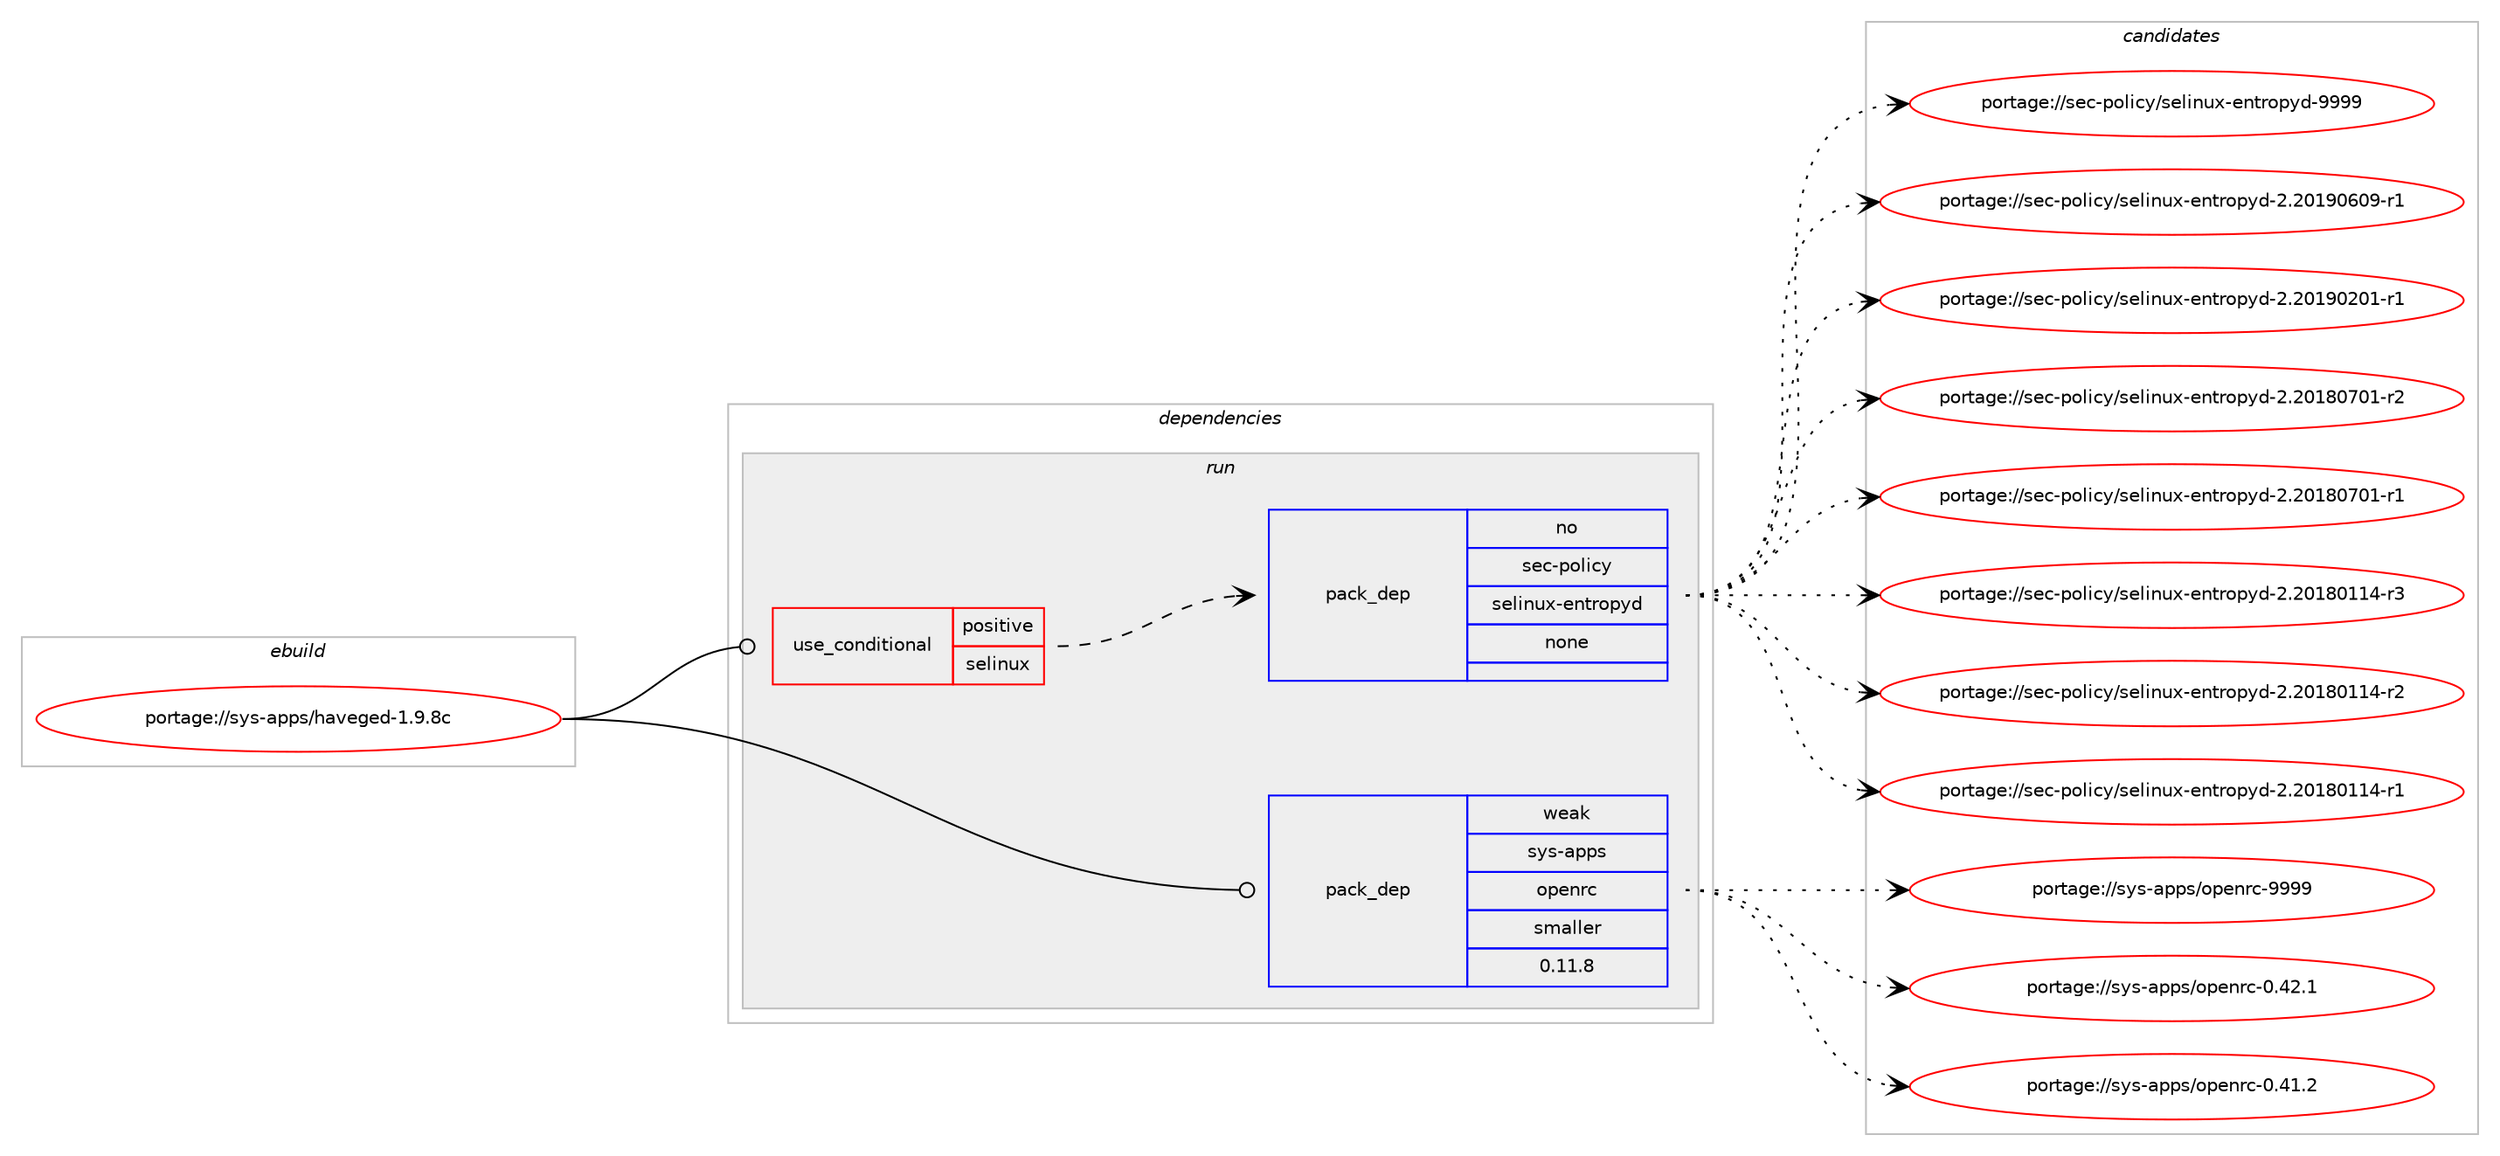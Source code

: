 digraph prolog {

# *************
# Graph options
# *************

newrank=true;
concentrate=true;
compound=true;
graph [rankdir=LR,fontname=Helvetica,fontsize=10,ranksep=1.5];#, ranksep=2.5, nodesep=0.2];
edge  [arrowhead=vee];
node  [fontname=Helvetica,fontsize=10];

# **********
# The ebuild
# **********

subgraph cluster_leftcol {
color=gray;
rank=same;
label=<<i>ebuild</i>>;
id [label="portage://sys-apps/haveged-1.9.8c", color=red, width=4, href="../sys-apps/haveged-1.9.8c.svg"];
}

# ****************
# The dependencies
# ****************

subgraph cluster_midcol {
color=gray;
label=<<i>dependencies</i>>;
subgraph cluster_compile {
fillcolor="#eeeeee";
style=filled;
label=<<i>compile</i>>;
}
subgraph cluster_compileandrun {
fillcolor="#eeeeee";
style=filled;
label=<<i>compile and run</i>>;
}
subgraph cluster_run {
fillcolor="#eeeeee";
style=filled;
label=<<i>run</i>>;
subgraph cond12578 {
dependency58606 [label=<<TABLE BORDER="0" CELLBORDER="1" CELLSPACING="0" CELLPADDING="4"><TR><TD ROWSPAN="3" CELLPADDING="10">use_conditional</TD></TR><TR><TD>positive</TD></TR><TR><TD>selinux</TD></TR></TABLE>>, shape=none, color=red];
subgraph pack44754 {
dependency58607 [label=<<TABLE BORDER="0" CELLBORDER="1" CELLSPACING="0" CELLPADDING="4" WIDTH="220"><TR><TD ROWSPAN="6" CELLPADDING="30">pack_dep</TD></TR><TR><TD WIDTH="110">no</TD></TR><TR><TD>sec-policy</TD></TR><TR><TD>selinux-entropyd</TD></TR><TR><TD>none</TD></TR><TR><TD></TD></TR></TABLE>>, shape=none, color=blue];
}
dependency58606:e -> dependency58607:w [weight=20,style="dashed",arrowhead="vee"];
}
id:e -> dependency58606:w [weight=20,style="solid",arrowhead="odot"];
subgraph pack44755 {
dependency58608 [label=<<TABLE BORDER="0" CELLBORDER="1" CELLSPACING="0" CELLPADDING="4" WIDTH="220"><TR><TD ROWSPAN="6" CELLPADDING="30">pack_dep</TD></TR><TR><TD WIDTH="110">weak</TD></TR><TR><TD>sys-apps</TD></TR><TR><TD>openrc</TD></TR><TR><TD>smaller</TD></TR><TR><TD>0.11.8</TD></TR></TABLE>>, shape=none, color=blue];
}
id:e -> dependency58608:w [weight=20,style="solid",arrowhead="odot"];
}
}

# **************
# The candidates
# **************

subgraph cluster_choices {
rank=same;
color=gray;
label=<<i>candidates</i>>;

subgraph choice44754 {
color=black;
nodesep=1;
choice11510199451121111081059912147115101108105110117120451011101161141111121211004557575757 [label="portage://sec-policy/selinux-entropyd-9999", color=red, width=4,href="../sec-policy/selinux-entropyd-9999.svg"];
choice115101994511211110810599121471151011081051101171204510111011611411111212110045504650484957485448574511449 [label="portage://sec-policy/selinux-entropyd-2.20190609-r1", color=red, width=4,href="../sec-policy/selinux-entropyd-2.20190609-r1.svg"];
choice115101994511211110810599121471151011081051101171204510111011611411111212110045504650484957485048494511449 [label="portage://sec-policy/selinux-entropyd-2.20190201-r1", color=red, width=4,href="../sec-policy/selinux-entropyd-2.20190201-r1.svg"];
choice115101994511211110810599121471151011081051101171204510111011611411111212110045504650484956485548494511450 [label="portage://sec-policy/selinux-entropyd-2.20180701-r2", color=red, width=4,href="../sec-policy/selinux-entropyd-2.20180701-r2.svg"];
choice115101994511211110810599121471151011081051101171204510111011611411111212110045504650484956485548494511449 [label="portage://sec-policy/selinux-entropyd-2.20180701-r1", color=red, width=4,href="../sec-policy/selinux-entropyd-2.20180701-r1.svg"];
choice115101994511211110810599121471151011081051101171204510111011611411111212110045504650484956484949524511451 [label="portage://sec-policy/selinux-entropyd-2.20180114-r3", color=red, width=4,href="../sec-policy/selinux-entropyd-2.20180114-r3.svg"];
choice115101994511211110810599121471151011081051101171204510111011611411111212110045504650484956484949524511450 [label="portage://sec-policy/selinux-entropyd-2.20180114-r2", color=red, width=4,href="../sec-policy/selinux-entropyd-2.20180114-r2.svg"];
choice115101994511211110810599121471151011081051101171204510111011611411111212110045504650484956484949524511449 [label="portage://sec-policy/selinux-entropyd-2.20180114-r1", color=red, width=4,href="../sec-policy/selinux-entropyd-2.20180114-r1.svg"];
dependency58607:e -> choice11510199451121111081059912147115101108105110117120451011101161141111121211004557575757:w [style=dotted,weight="100"];
dependency58607:e -> choice115101994511211110810599121471151011081051101171204510111011611411111212110045504650484957485448574511449:w [style=dotted,weight="100"];
dependency58607:e -> choice115101994511211110810599121471151011081051101171204510111011611411111212110045504650484957485048494511449:w [style=dotted,weight="100"];
dependency58607:e -> choice115101994511211110810599121471151011081051101171204510111011611411111212110045504650484956485548494511450:w [style=dotted,weight="100"];
dependency58607:e -> choice115101994511211110810599121471151011081051101171204510111011611411111212110045504650484956485548494511449:w [style=dotted,weight="100"];
dependency58607:e -> choice115101994511211110810599121471151011081051101171204510111011611411111212110045504650484956484949524511451:w [style=dotted,weight="100"];
dependency58607:e -> choice115101994511211110810599121471151011081051101171204510111011611411111212110045504650484956484949524511450:w [style=dotted,weight="100"];
dependency58607:e -> choice115101994511211110810599121471151011081051101171204510111011611411111212110045504650484956484949524511449:w [style=dotted,weight="100"];
}
subgraph choice44755 {
color=black;
nodesep=1;
choice115121115459711211211547111112101110114994557575757 [label="portage://sys-apps/openrc-9999", color=red, width=4,href="../sys-apps/openrc-9999.svg"];
choice1151211154597112112115471111121011101149945484652504649 [label="portage://sys-apps/openrc-0.42.1", color=red, width=4,href="../sys-apps/openrc-0.42.1.svg"];
choice1151211154597112112115471111121011101149945484652494650 [label="portage://sys-apps/openrc-0.41.2", color=red, width=4,href="../sys-apps/openrc-0.41.2.svg"];
dependency58608:e -> choice115121115459711211211547111112101110114994557575757:w [style=dotted,weight="100"];
dependency58608:e -> choice1151211154597112112115471111121011101149945484652504649:w [style=dotted,weight="100"];
dependency58608:e -> choice1151211154597112112115471111121011101149945484652494650:w [style=dotted,weight="100"];
}
}

}

